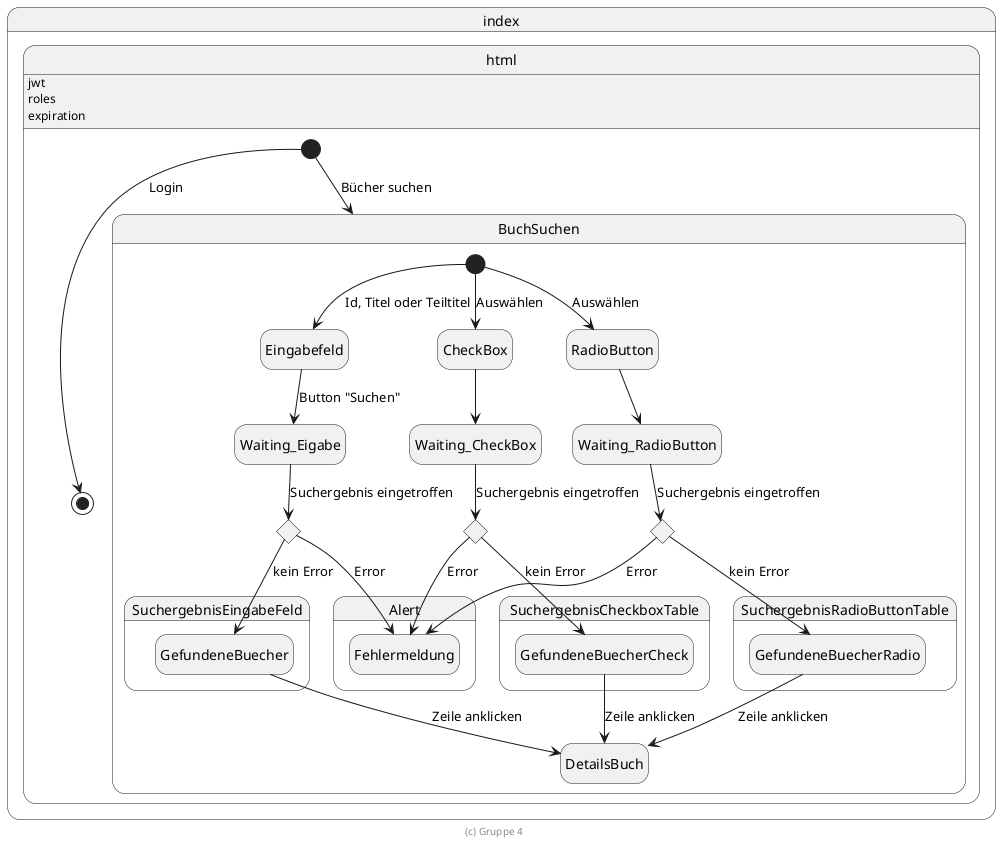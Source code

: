 @startuml Zustandsdiagramm

hide empty description

state index.html {
    index.html: jwt
    index.html: roles
    index.html: expiration

    [*] --> [*]: Login
    [*] --> BuchSuchen: Bücher suchen

    state BuchSuchen {
        [*] --> Eingabefeld: Id, Titel oder Teiltitel
        Eingabefeld --> Waiting_Eigabe : Button "Suchen"
        state SuchergebnisEingabe <<choice>>
        Waiting_Eigabe --> SuchergebnisEingabe: Suchergebnis eingetroffen

        state SuchergebnisEingabeFeld {
            SuchergebnisEingabe --> GefundeneBuecher: kein Error
        }

        [*] -right--> RadioButton: Auswählen
        RadioButton --> Waiting_RadioButton
         state SuchergebnisRadioButton <<choice>>
         Waiting_RadioButton --> SuchergebnisRadioButton: Suchergebnis eingetroffen

        state SuchergebnisRadioButtonTable {
            SuchergebnisRadioButton --> GefundeneBuecherRadio: kein Error
        }

        [*] --> CheckBox: Auswählen
        CheckBox --> Waiting_CheckBox
        state SuchergebnisCheckBox <<choice>>
         Waiting_CheckBox --> SuchergebnisCheckBox: Suchergebnis eingetroffen

         state SuchergebnisCheckboxTable {
            SuchergebnisCheckBox --> GefundeneBuecherCheck: kein Error
        }

        state Alert {
            SuchergebnisRadioButton --> Fehlermeldung: Error
            SuchergebnisEingabe --> Fehlermeldung: Error
            SuchergebnisCheckBox --> Fehlermeldung: Error
        }

         GefundeneBuecher -down-> DetailsBuch: Zeile anklicken
         GefundeneBuecherRadio -down-> DetailsBuch: Zeile anklicken
         GefundeneBuecherCheck -down-> DetailsBuch: Zeile anklicken
    }
}

footer (c) Gruppe 4

@enduml
